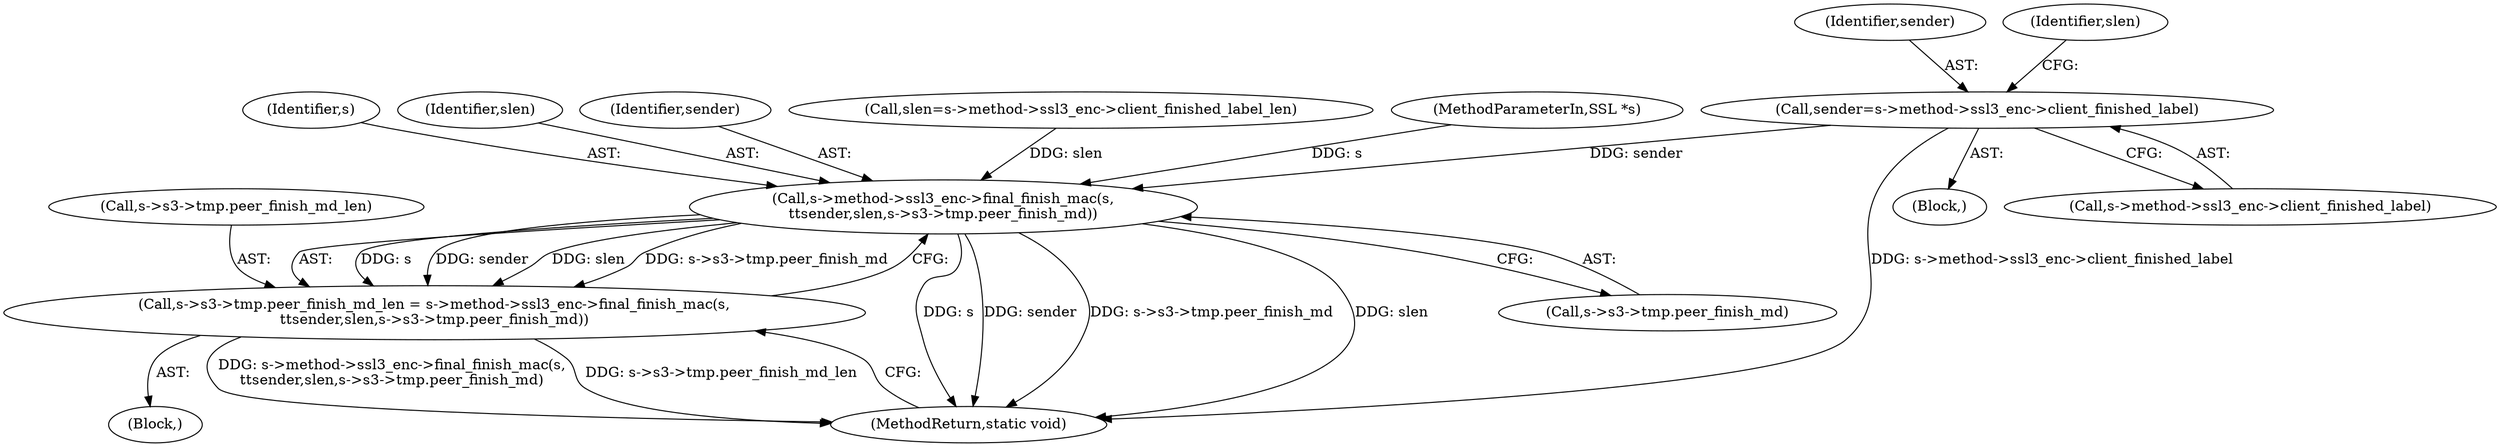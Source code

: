 digraph "0_openssl_197e0ea817ad64820789d86711d55ff50d71f631@API" {
"1000133" [label="(Call,sender=s->method->ssl3_enc->client_finished_label)"];
"1000159" [label="(Call,s->method->ssl3_enc->final_finish_mac(s,\n\t\tsender,slen,s->s3->tmp.peer_finish_md))"];
"1000151" [label="(Call,s->s3->tmp.peer_finish_md_len = s->method->ssl3_enc->final_finish_mac(s,\n\t\tsender,slen,s->s3->tmp.peer_finish_md))"];
"1000133" [label="(Call,sender=s->method->ssl3_enc->client_finished_label)"];
"1000134" [label="(Identifier,sender)"];
"1000170" [label="(MethodReturn,static void)"];
"1000160" [label="(Identifier,s)"];
"1000159" [label="(Call,s->method->ssl3_enc->final_finish_mac(s,\n\t\tsender,slen,s->s3->tmp.peer_finish_md))"];
"1000152" [label="(Call,s->s3->tmp.peer_finish_md_len)"];
"1000162" [label="(Identifier,slen)"];
"1000103" [label="(Block,)"];
"1000163" [label="(Call,s->s3->tmp.peer_finish_md)"];
"1000161" [label="(Identifier,sender)"];
"1000142" [label="(Call,slen=s->method->ssl3_enc->client_finished_label_len)"];
"1000151" [label="(Call,s->s3->tmp.peer_finish_md_len = s->method->ssl3_enc->final_finish_mac(s,\n\t\tsender,slen,s->s3->tmp.peer_finish_md))"];
"1000102" [label="(MethodParameterIn,SSL *s)"];
"1000123" [label="(Block,)"];
"1000135" [label="(Call,s->method->ssl3_enc->client_finished_label)"];
"1000143" [label="(Identifier,slen)"];
"1000133" -> "1000123"  [label="AST: "];
"1000133" -> "1000135"  [label="CFG: "];
"1000134" -> "1000133"  [label="AST: "];
"1000135" -> "1000133"  [label="AST: "];
"1000143" -> "1000133"  [label="CFG: "];
"1000133" -> "1000170"  [label="DDG: s->method->ssl3_enc->client_finished_label"];
"1000133" -> "1000159"  [label="DDG: sender"];
"1000159" -> "1000151"  [label="AST: "];
"1000159" -> "1000163"  [label="CFG: "];
"1000160" -> "1000159"  [label="AST: "];
"1000161" -> "1000159"  [label="AST: "];
"1000162" -> "1000159"  [label="AST: "];
"1000163" -> "1000159"  [label="AST: "];
"1000151" -> "1000159"  [label="CFG: "];
"1000159" -> "1000170"  [label="DDG: s"];
"1000159" -> "1000170"  [label="DDG: sender"];
"1000159" -> "1000170"  [label="DDG: s->s3->tmp.peer_finish_md"];
"1000159" -> "1000170"  [label="DDG: slen"];
"1000159" -> "1000151"  [label="DDG: s"];
"1000159" -> "1000151"  [label="DDG: sender"];
"1000159" -> "1000151"  [label="DDG: slen"];
"1000159" -> "1000151"  [label="DDG: s->s3->tmp.peer_finish_md"];
"1000102" -> "1000159"  [label="DDG: s"];
"1000142" -> "1000159"  [label="DDG: slen"];
"1000151" -> "1000103"  [label="AST: "];
"1000152" -> "1000151"  [label="AST: "];
"1000170" -> "1000151"  [label="CFG: "];
"1000151" -> "1000170"  [label="DDG: s->method->ssl3_enc->final_finish_mac(s,\n\t\tsender,slen,s->s3->tmp.peer_finish_md)"];
"1000151" -> "1000170"  [label="DDG: s->s3->tmp.peer_finish_md_len"];
}
